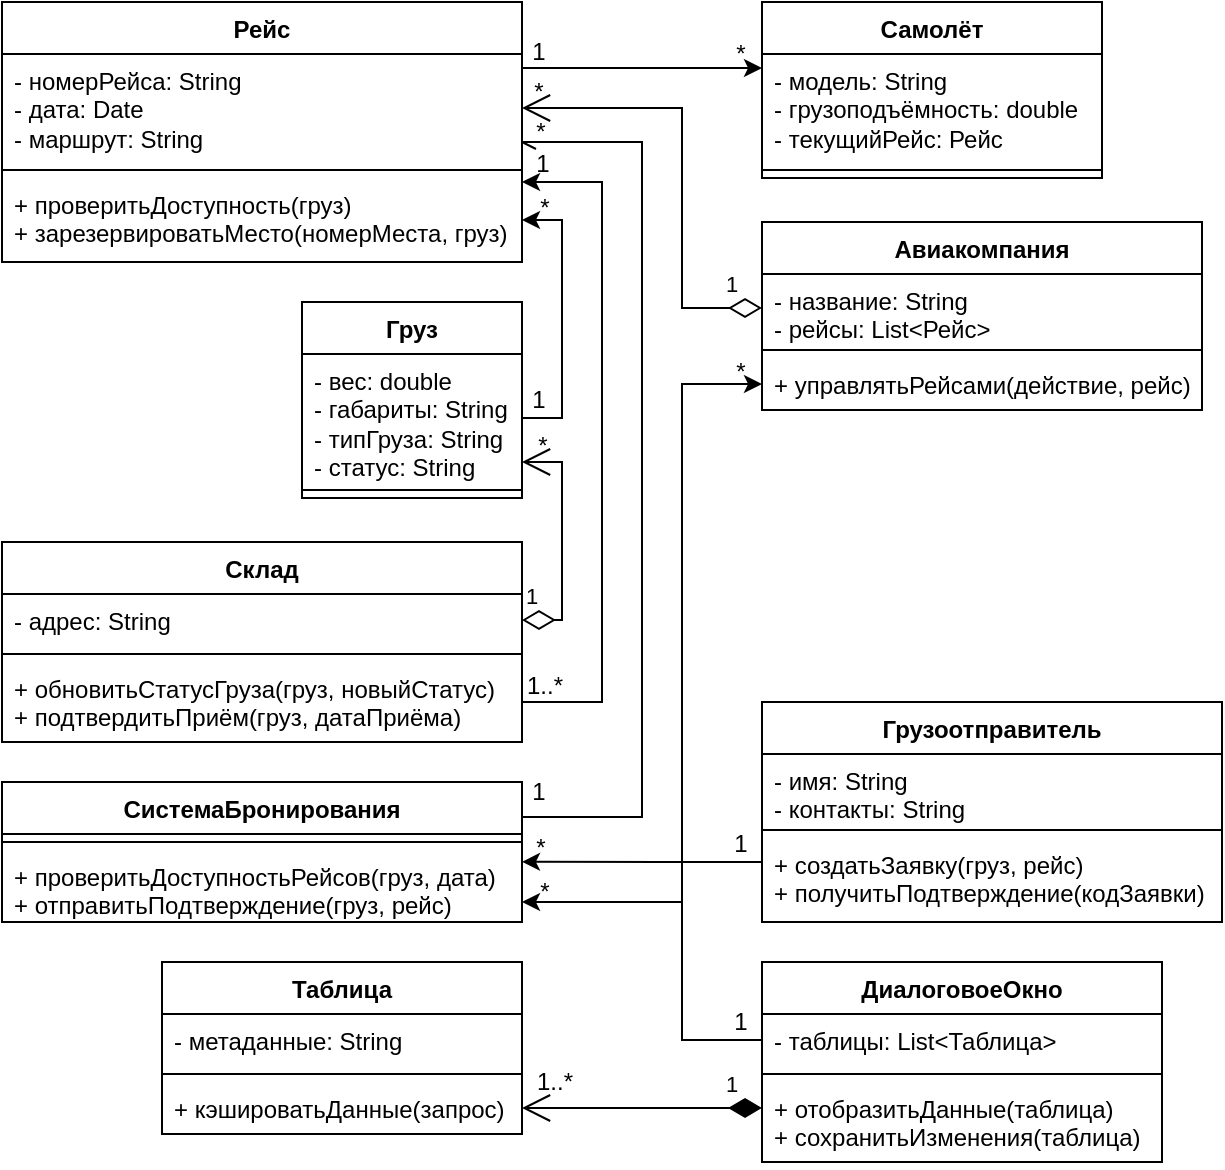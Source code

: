 <mxfile version="26.2.2">
  <diagram id="SXYlK7aQ5QDZkNQ778ot" name="Страница — 1">
    <mxGraphModel dx="705" dy="742" grid="1" gridSize="10" guides="1" tooltips="1" connect="1" arrows="1" fold="1" page="1" pageScale="1" pageWidth="827" pageHeight="1169" math="0" shadow="0">
      <root>
        <mxCell id="0" />
        <mxCell id="1" parent="0" />
        <mxCell id="cw7C1WaWIOOD0q80Ag6G-1" value="Груз" style="swimlane;fontStyle=1;align=center;verticalAlign=top;childLayout=stackLayout;horizontal=1;startSize=26;horizontalStack=0;resizeParent=1;resizeParentMax=0;resizeLast=0;collapsible=1;marginBottom=0;whiteSpace=wrap;html=1;" parent="1" vertex="1">
          <mxGeometry x="250" y="310" width="110" height="98" as="geometry">
            <mxRectangle x="110" y="100" width="100" height="30" as="alternateBounds" />
          </mxGeometry>
        </mxCell>
        <mxCell id="cw7C1WaWIOOD0q80Ag6G-2" value="- вес: double&lt;div&gt;- габариты: String&lt;/div&gt;&lt;div&gt;- типГруза: String&lt;/div&gt;&lt;div&gt;- статус: String&lt;/div&gt;" style="text;strokeColor=none;fillColor=none;align=left;verticalAlign=top;spacingLeft=4;spacingRight=4;overflow=hidden;rotatable=0;points=[[0,0.5],[1,0.5]];portConstraint=eastwest;whiteSpace=wrap;html=1;" parent="cw7C1WaWIOOD0q80Ag6G-1" vertex="1">
          <mxGeometry y="26" width="110" height="64" as="geometry" />
        </mxCell>
        <mxCell id="cw7C1WaWIOOD0q80Ag6G-3" value="" style="line;strokeWidth=1;fillColor=none;align=left;verticalAlign=middle;spacingTop=-1;spacingLeft=3;spacingRight=3;rotatable=0;labelPosition=right;points=[];portConstraint=eastwest;strokeColor=inherit;" parent="cw7C1WaWIOOD0q80Ag6G-1" vertex="1">
          <mxGeometry y="90" width="110" height="8" as="geometry" />
        </mxCell>
        <mxCell id="ejRBWJSLiPAvVZ5RVXBi-35" value="" style="edgeStyle=orthogonalEdgeStyle;rounded=0;orthogonalLoop=1;jettySize=auto;html=1;entryX=1;entryY=0.164;entryDx=0;entryDy=0;entryPerimeter=0;exitX=0;exitY=0.286;exitDx=0;exitDy=0;exitPerimeter=0;" edge="1" parent="1" source="cw7C1WaWIOOD0q80Ag6G-16" target="ejRBWJSLiPAvVZ5RVXBi-20">
          <mxGeometry relative="1" as="geometry">
            <mxPoint x="470" y="580" as="sourcePoint" />
            <mxPoint x="380" y="580" as="targetPoint" />
            <Array as="points">
              <mxPoint x="430" y="590" />
              <mxPoint x="430" y="590" />
            </Array>
          </mxGeometry>
        </mxCell>
        <mxCell id="cw7C1WaWIOOD0q80Ag6G-13" value="Грузоотправитель" style="swimlane;fontStyle=1;align=center;verticalAlign=top;childLayout=stackLayout;horizontal=1;startSize=26;horizontalStack=0;resizeParent=1;resizeParentMax=0;resizeLast=0;collapsible=1;marginBottom=0;whiteSpace=wrap;html=1;" parent="1" vertex="1">
          <mxGeometry x="480" y="510" width="230" height="110" as="geometry" />
        </mxCell>
        <mxCell id="cw7C1WaWIOOD0q80Ag6G-14" value="- имя: String&lt;div&gt;- контакты: String&lt;/div&gt;" style="text;strokeColor=none;fillColor=none;align=left;verticalAlign=top;spacingLeft=4;spacingRight=4;overflow=hidden;rotatable=0;points=[[0,0.5],[1,0.5]];portConstraint=eastwest;whiteSpace=wrap;html=1;" parent="cw7C1WaWIOOD0q80Ag6G-13" vertex="1">
          <mxGeometry y="26" width="230" height="34" as="geometry" />
        </mxCell>
        <mxCell id="cw7C1WaWIOOD0q80Ag6G-15" value="" style="line;strokeWidth=1;fillColor=none;align=left;verticalAlign=middle;spacingTop=-1;spacingLeft=3;spacingRight=3;rotatable=0;labelPosition=right;points=[];portConstraint=eastwest;strokeColor=inherit;" parent="cw7C1WaWIOOD0q80Ag6G-13" vertex="1">
          <mxGeometry y="60" width="230" height="8" as="geometry" />
        </mxCell>
        <mxCell id="cw7C1WaWIOOD0q80Ag6G-16" value="+ создатьЗаявку(груз, рейс)&lt;div&gt;+ получитьПодтверждение(кодЗаявки)&lt;/div&gt;" style="text;strokeColor=none;fillColor=none;align=left;verticalAlign=top;spacingLeft=4;spacingRight=4;overflow=hidden;rotatable=0;points=[[0,0.5],[1,0.5]];portConstraint=eastwest;whiteSpace=wrap;html=1;" parent="cw7C1WaWIOOD0q80Ag6G-13" vertex="1">
          <mxGeometry y="68" width="230" height="42" as="geometry" />
        </mxCell>
        <mxCell id="ejRBWJSLiPAvVZ5RVXBi-1" value="Рейс" style="swimlane;fontStyle=1;align=center;verticalAlign=top;childLayout=stackLayout;horizontal=1;startSize=26;horizontalStack=0;resizeParent=1;resizeParentMax=0;resizeLast=0;collapsible=1;marginBottom=0;whiteSpace=wrap;html=1;" vertex="1" parent="1">
          <mxGeometry x="100" y="160" width="260" height="130" as="geometry" />
        </mxCell>
        <mxCell id="ejRBWJSLiPAvVZ5RVXBi-2" value="- номерРейса: String&lt;div&gt;- дата: Date&lt;/div&gt;&lt;div&gt;- маршрут: String&lt;/div&gt;" style="text;strokeColor=none;fillColor=none;align=left;verticalAlign=top;spacingLeft=4;spacingRight=4;overflow=hidden;rotatable=0;points=[[0,0.5],[1,0.5]];portConstraint=eastwest;whiteSpace=wrap;html=1;" vertex="1" parent="ejRBWJSLiPAvVZ5RVXBi-1">
          <mxGeometry y="26" width="260" height="54" as="geometry" />
        </mxCell>
        <mxCell id="ejRBWJSLiPAvVZ5RVXBi-3" value="" style="line;strokeWidth=1;fillColor=none;align=left;verticalAlign=middle;spacingTop=-1;spacingLeft=3;spacingRight=3;rotatable=0;labelPosition=right;points=[];portConstraint=eastwest;strokeColor=inherit;" vertex="1" parent="ejRBWJSLiPAvVZ5RVXBi-1">
          <mxGeometry y="80" width="260" height="8" as="geometry" />
        </mxCell>
        <mxCell id="ejRBWJSLiPAvVZ5RVXBi-4" value="+ проверитьДоступность(груз)&lt;div&gt;+ зарезервироватьМесто(номерМеста, груз)&lt;/div&gt;" style="text;strokeColor=none;fillColor=none;align=left;verticalAlign=top;spacingLeft=4;spacingRight=4;overflow=hidden;rotatable=0;points=[[0,0.5],[1,0.5]];portConstraint=eastwest;whiteSpace=wrap;html=1;" vertex="1" parent="ejRBWJSLiPAvVZ5RVXBi-1">
          <mxGeometry y="88" width="260" height="42" as="geometry" />
        </mxCell>
        <mxCell id="ejRBWJSLiPAvVZ5RVXBi-5" value="Самолёт" style="swimlane;fontStyle=1;align=center;verticalAlign=top;childLayout=stackLayout;horizontal=1;startSize=26;horizontalStack=0;resizeParent=1;resizeParentMax=0;resizeLast=0;collapsible=1;marginBottom=0;whiteSpace=wrap;html=1;" vertex="1" parent="1">
          <mxGeometry x="480" y="160" width="170" height="88" as="geometry" />
        </mxCell>
        <mxCell id="ejRBWJSLiPAvVZ5RVXBi-6" value="- модель: String&lt;div&gt;- грузоподъёмность: double&lt;/div&gt;&lt;div&gt;- текущийРейс: Рейс&lt;/div&gt;" style="text;strokeColor=none;fillColor=none;align=left;verticalAlign=top;spacingLeft=4;spacingRight=4;overflow=hidden;rotatable=0;points=[[0,0.5],[1,0.5]];portConstraint=eastwest;whiteSpace=wrap;html=1;" vertex="1" parent="ejRBWJSLiPAvVZ5RVXBi-5">
          <mxGeometry y="26" width="170" height="54" as="geometry" />
        </mxCell>
        <mxCell id="ejRBWJSLiPAvVZ5RVXBi-7" value="" style="line;strokeWidth=1;fillColor=none;align=left;verticalAlign=middle;spacingTop=-1;spacingLeft=3;spacingRight=3;rotatable=0;labelPosition=right;points=[];portConstraint=eastwest;strokeColor=inherit;" vertex="1" parent="ejRBWJSLiPAvVZ5RVXBi-5">
          <mxGeometry y="80" width="170" height="8" as="geometry" />
        </mxCell>
        <mxCell id="ejRBWJSLiPAvVZ5RVXBi-9" value="Склад" style="swimlane;fontStyle=1;align=center;verticalAlign=top;childLayout=stackLayout;horizontal=1;startSize=26;horizontalStack=0;resizeParent=1;resizeParentMax=0;resizeLast=0;collapsible=1;marginBottom=0;whiteSpace=wrap;html=1;" vertex="1" parent="1">
          <mxGeometry x="100" y="430" width="260" height="100" as="geometry" />
        </mxCell>
        <mxCell id="ejRBWJSLiPAvVZ5RVXBi-10" value="- адрес: String" style="text;strokeColor=none;fillColor=none;align=left;verticalAlign=top;spacingLeft=4;spacingRight=4;overflow=hidden;rotatable=0;points=[[0,0.5],[1,0.5]];portConstraint=eastwest;whiteSpace=wrap;html=1;" vertex="1" parent="ejRBWJSLiPAvVZ5RVXBi-9">
          <mxGeometry y="26" width="260" height="26" as="geometry" />
        </mxCell>
        <mxCell id="ejRBWJSLiPAvVZ5RVXBi-11" value="" style="line;strokeWidth=1;fillColor=none;align=left;verticalAlign=middle;spacingTop=-1;spacingLeft=3;spacingRight=3;rotatable=0;labelPosition=right;points=[];portConstraint=eastwest;strokeColor=inherit;" vertex="1" parent="ejRBWJSLiPAvVZ5RVXBi-9">
          <mxGeometry y="52" width="260" height="8" as="geometry" />
        </mxCell>
        <mxCell id="ejRBWJSLiPAvVZ5RVXBi-12" value="+ обновитьСтатусГруза(груз, новыйСтатус)&lt;div&gt;+ подтвердитьПриём(груз, датаПриёма)&lt;/div&gt;" style="text;strokeColor=none;fillColor=none;align=left;verticalAlign=top;spacingLeft=4;spacingRight=4;overflow=hidden;rotatable=0;points=[[0,0.5],[1,0.5]];portConstraint=eastwest;whiteSpace=wrap;html=1;" vertex="1" parent="ejRBWJSLiPAvVZ5RVXBi-9">
          <mxGeometry y="60" width="260" height="40" as="geometry" />
        </mxCell>
        <mxCell id="ejRBWJSLiPAvVZ5RVXBi-13" value="Авиакомпания" style="swimlane;fontStyle=1;align=center;verticalAlign=top;childLayout=stackLayout;horizontal=1;startSize=26;horizontalStack=0;resizeParent=1;resizeParentMax=0;resizeLast=0;collapsible=1;marginBottom=0;whiteSpace=wrap;html=1;" vertex="1" parent="1">
          <mxGeometry x="480" y="270" width="220" height="94" as="geometry" />
        </mxCell>
        <mxCell id="ejRBWJSLiPAvVZ5RVXBi-14" value="- название: String&lt;div&gt;- рейсы: List&amp;lt;Рейс&amp;gt;&lt;/div&gt;" style="text;strokeColor=none;fillColor=none;align=left;verticalAlign=top;spacingLeft=4;spacingRight=4;overflow=hidden;rotatable=0;points=[[0,0.5],[1,0.5]];portConstraint=eastwest;whiteSpace=wrap;html=1;" vertex="1" parent="ejRBWJSLiPAvVZ5RVXBi-13">
          <mxGeometry y="26" width="220" height="34" as="geometry" />
        </mxCell>
        <mxCell id="ejRBWJSLiPAvVZ5RVXBi-15" value="" style="line;strokeWidth=1;fillColor=none;align=left;verticalAlign=middle;spacingTop=-1;spacingLeft=3;spacingRight=3;rotatable=0;labelPosition=right;points=[];portConstraint=eastwest;strokeColor=inherit;" vertex="1" parent="ejRBWJSLiPAvVZ5RVXBi-13">
          <mxGeometry y="60" width="220" height="8" as="geometry" />
        </mxCell>
        <mxCell id="ejRBWJSLiPAvVZ5RVXBi-16" value="+ управлятьРейсами(действие, рейс)" style="text;strokeColor=none;fillColor=none;align=left;verticalAlign=top;spacingLeft=4;spacingRight=4;overflow=hidden;rotatable=0;points=[[0,0.5],[1,0.5]];portConstraint=eastwest;whiteSpace=wrap;html=1;" vertex="1" parent="ejRBWJSLiPAvVZ5RVXBi-13">
          <mxGeometry y="68" width="220" height="26" as="geometry" />
        </mxCell>
        <mxCell id="ejRBWJSLiPAvVZ5RVXBi-17" value="СистемаБронирования" style="swimlane;fontStyle=1;align=center;verticalAlign=top;childLayout=stackLayout;horizontal=1;startSize=26;horizontalStack=0;resizeParent=1;resizeParentMax=0;resizeLast=0;collapsible=1;marginBottom=0;whiteSpace=wrap;html=1;" vertex="1" parent="1">
          <mxGeometry x="100" y="550" width="260" height="70" as="geometry" />
        </mxCell>
        <mxCell id="ejRBWJSLiPAvVZ5RVXBi-19" value="" style="line;strokeWidth=1;fillColor=none;align=left;verticalAlign=middle;spacingTop=-1;spacingLeft=3;spacingRight=3;rotatable=0;labelPosition=right;points=[];portConstraint=eastwest;strokeColor=inherit;" vertex="1" parent="ejRBWJSLiPAvVZ5RVXBi-17">
          <mxGeometry y="26" width="260" height="8" as="geometry" />
        </mxCell>
        <mxCell id="ejRBWJSLiPAvVZ5RVXBi-20" value="+ проверитьДоступностьРейсов(груз, дата)&lt;div&gt;+ отправитьПодтверждение(груз, рейс)&lt;/div&gt;" style="text;strokeColor=none;fillColor=none;align=left;verticalAlign=top;spacingLeft=4;spacingRight=4;overflow=hidden;rotatable=0;points=[[0,0.5],[1,0.5]];portConstraint=eastwest;whiteSpace=wrap;html=1;" vertex="1" parent="ejRBWJSLiPAvVZ5RVXBi-17">
          <mxGeometry y="34" width="260" height="36" as="geometry" />
        </mxCell>
        <mxCell id="ejRBWJSLiPAvVZ5RVXBi-21" value="ДиалоговоеОкно" style="swimlane;fontStyle=1;align=center;verticalAlign=top;childLayout=stackLayout;horizontal=1;startSize=26;horizontalStack=0;resizeParent=1;resizeParentMax=0;resizeLast=0;collapsible=1;marginBottom=0;whiteSpace=wrap;html=1;" vertex="1" parent="1">
          <mxGeometry x="480" y="640" width="200" height="100" as="geometry" />
        </mxCell>
        <mxCell id="ejRBWJSLiPAvVZ5RVXBi-22" value="- таблицы: List&amp;lt;Таблица&amp;gt;" style="text;strokeColor=none;fillColor=none;align=left;verticalAlign=top;spacingLeft=4;spacingRight=4;overflow=hidden;rotatable=0;points=[[0,0.5],[1,0.5]];portConstraint=eastwest;whiteSpace=wrap;html=1;" vertex="1" parent="ejRBWJSLiPAvVZ5RVXBi-21">
          <mxGeometry y="26" width="200" height="26" as="geometry" />
        </mxCell>
        <mxCell id="ejRBWJSLiPAvVZ5RVXBi-23" value="" style="line;strokeWidth=1;fillColor=none;align=left;verticalAlign=middle;spacingTop=-1;spacingLeft=3;spacingRight=3;rotatable=0;labelPosition=right;points=[];portConstraint=eastwest;strokeColor=inherit;" vertex="1" parent="ejRBWJSLiPAvVZ5RVXBi-21">
          <mxGeometry y="52" width="200" height="8" as="geometry" />
        </mxCell>
        <mxCell id="ejRBWJSLiPAvVZ5RVXBi-24" value="+ отобразитьДанные(таблица)&lt;div&gt;+ сохранитьИзменения(таблица)&lt;/div&gt;" style="text;strokeColor=none;fillColor=none;align=left;verticalAlign=top;spacingLeft=4;spacingRight=4;overflow=hidden;rotatable=0;points=[[0,0.5],[1,0.5]];portConstraint=eastwest;whiteSpace=wrap;html=1;" vertex="1" parent="ejRBWJSLiPAvVZ5RVXBi-21">
          <mxGeometry y="60" width="200" height="40" as="geometry" />
        </mxCell>
        <mxCell id="ejRBWJSLiPAvVZ5RVXBi-25" value="Таблица" style="swimlane;fontStyle=1;align=center;verticalAlign=top;childLayout=stackLayout;horizontal=1;startSize=26;horizontalStack=0;resizeParent=1;resizeParentMax=0;resizeLast=0;collapsible=1;marginBottom=0;whiteSpace=wrap;html=1;" vertex="1" parent="1">
          <mxGeometry x="180" y="640" width="180" height="86" as="geometry" />
        </mxCell>
        <mxCell id="ejRBWJSLiPAvVZ5RVXBi-26" value="- метаданные: String" style="text;strokeColor=none;fillColor=none;align=left;verticalAlign=top;spacingLeft=4;spacingRight=4;overflow=hidden;rotatable=0;points=[[0,0.5],[1,0.5]];portConstraint=eastwest;whiteSpace=wrap;html=1;" vertex="1" parent="ejRBWJSLiPAvVZ5RVXBi-25">
          <mxGeometry y="26" width="180" height="26" as="geometry" />
        </mxCell>
        <mxCell id="ejRBWJSLiPAvVZ5RVXBi-27" value="" style="line;strokeWidth=1;fillColor=none;align=left;verticalAlign=middle;spacingTop=-1;spacingLeft=3;spacingRight=3;rotatable=0;labelPosition=right;points=[];portConstraint=eastwest;strokeColor=inherit;" vertex="1" parent="ejRBWJSLiPAvVZ5RVXBi-25">
          <mxGeometry y="52" width="180" height="8" as="geometry" />
        </mxCell>
        <mxCell id="ejRBWJSLiPAvVZ5RVXBi-28" value="+ кэшироватьДанные(запрос)" style="text;strokeColor=none;fillColor=none;align=left;verticalAlign=top;spacingLeft=4;spacingRight=4;overflow=hidden;rotatable=0;points=[[0,0.5],[1,0.5]];portConstraint=eastwest;whiteSpace=wrap;html=1;" vertex="1" parent="ejRBWJSLiPAvVZ5RVXBi-25">
          <mxGeometry y="60" width="180" height="26" as="geometry" />
        </mxCell>
        <mxCell id="ejRBWJSLiPAvVZ5RVXBi-36" style="edgeStyle=orthogonalEdgeStyle;rounded=0;orthogonalLoop=1;jettySize=auto;html=1;exitX=1;exitY=0.5;exitDx=0;exitDy=0;entryX=0;entryY=0.5;entryDx=0;entryDy=0;" edge="1" parent="1">
          <mxGeometry relative="1" as="geometry">
            <mxPoint x="360.0" y="193" as="sourcePoint" />
            <mxPoint x="480" y="193" as="targetPoint" />
            <Array as="points" />
          </mxGeometry>
        </mxCell>
        <mxCell id="ejRBWJSLiPAvVZ5RVXBi-42" style="edgeStyle=orthogonalEdgeStyle;rounded=0;orthogonalLoop=1;jettySize=auto;html=1;endArrow=openAsync;endFill=0;exitX=1;exitY=0.25;exitDx=0;exitDy=0;" edge="1" parent="1" source="ejRBWJSLiPAvVZ5RVXBi-17" target="ejRBWJSLiPAvVZ5RVXBi-2">
          <mxGeometry relative="1" as="geometry">
            <mxPoint x="360" y="580" as="sourcePoint" />
            <mxPoint x="370" y="260" as="targetPoint" />
            <Array as="points">
              <mxPoint x="420" y="568" />
              <mxPoint x="420" y="230" />
            </Array>
          </mxGeometry>
        </mxCell>
        <mxCell id="ejRBWJSLiPAvVZ5RVXBi-43" style="edgeStyle=orthogonalEdgeStyle;rounded=0;orthogonalLoop=1;jettySize=auto;html=1;exitX=0;exitY=0.5;exitDx=0;exitDy=0;entryX=0;entryY=0.5;entryDx=0;entryDy=0;" edge="1" parent="1" source="ejRBWJSLiPAvVZ5RVXBi-22" target="ejRBWJSLiPAvVZ5RVXBi-16">
          <mxGeometry relative="1" as="geometry">
            <mxPoint x="440" y="620" as="targetPoint" />
            <Array as="points">
              <mxPoint x="440" y="679" />
              <mxPoint x="440" y="351" />
            </Array>
          </mxGeometry>
        </mxCell>
        <mxCell id="ejRBWJSLiPAvVZ5RVXBi-44" style="edgeStyle=orthogonalEdgeStyle;rounded=0;orthogonalLoop=1;jettySize=auto;html=1;exitX=0;exitY=0.5;exitDx=0;exitDy=0;entryX=1;entryY=0.722;entryDx=0;entryDy=0;entryPerimeter=0;" edge="1" parent="1" source="ejRBWJSLiPAvVZ5RVXBi-22" target="ejRBWJSLiPAvVZ5RVXBi-20">
          <mxGeometry relative="1" as="geometry">
            <Array as="points">
              <mxPoint x="440" y="679" />
              <mxPoint x="440" y="610" />
            </Array>
          </mxGeometry>
        </mxCell>
        <mxCell id="ejRBWJSLiPAvVZ5RVXBi-45" style="edgeStyle=orthogonalEdgeStyle;rounded=0;orthogonalLoop=1;jettySize=auto;html=1;exitX=1;exitY=0.5;exitDx=0;exitDy=0;" edge="1" parent="1" source="ejRBWJSLiPAvVZ5RVXBi-12" target="ejRBWJSLiPAvVZ5RVXBi-4">
          <mxGeometry relative="1" as="geometry">
            <Array as="points">
              <mxPoint x="400" y="510" />
              <mxPoint x="400" y="250" />
            </Array>
          </mxGeometry>
        </mxCell>
        <mxCell id="ejRBWJSLiPAvVZ5RVXBi-47" style="edgeStyle=orthogonalEdgeStyle;rounded=0;orthogonalLoop=1;jettySize=auto;html=1;exitX=1;exitY=0.5;exitDx=0;exitDy=0;" edge="1" parent="1" source="cw7C1WaWIOOD0q80Ag6G-2" target="ejRBWJSLiPAvVZ5RVXBi-4">
          <mxGeometry relative="1" as="geometry" />
        </mxCell>
        <mxCell id="ejRBWJSLiPAvVZ5RVXBi-48" value="1" style="endArrow=open;html=1;endSize=12;startArrow=diamondThin;startSize=14;startFill=0;edgeStyle=orthogonalEdgeStyle;align=left;verticalAlign=bottom;rounded=0;exitX=0;exitY=0.5;exitDx=0;exitDy=0;entryX=1;entryY=0.5;entryDx=0;entryDy=0;" edge="1" parent="1" source="ejRBWJSLiPAvVZ5RVXBi-14" target="ejRBWJSLiPAvVZ5RVXBi-2">
          <mxGeometry x="-0.818" y="-3" relative="1" as="geometry">
            <mxPoint x="515" y="429" as="sourcePoint" />
            <mxPoint x="675" y="429" as="targetPoint" />
            <Array as="points">
              <mxPoint x="440" y="313" />
              <mxPoint x="440" y="213" />
            </Array>
            <mxPoint as="offset" />
          </mxGeometry>
        </mxCell>
        <mxCell id="ejRBWJSLiPAvVZ5RVXBi-49" value="1" style="endArrow=open;html=1;endSize=12;startArrow=diamondThin;startSize=14;startFill=0;edgeStyle=orthogonalEdgeStyle;align=left;verticalAlign=bottom;rounded=0;exitX=1;exitY=0.5;exitDx=0;exitDy=0;" edge="1" parent="1" source="ejRBWJSLiPAvVZ5RVXBi-10" target="cw7C1WaWIOOD0q80Ag6G-2">
          <mxGeometry x="-1" y="3" relative="1" as="geometry">
            <mxPoint x="490" y="430" as="sourcePoint" />
            <mxPoint x="400" y="380" as="targetPoint" />
            <Array as="points">
              <mxPoint x="380" y="469" />
              <mxPoint x="380" y="390" />
            </Array>
          </mxGeometry>
        </mxCell>
        <mxCell id="ejRBWJSLiPAvVZ5RVXBi-50" value="1" style="endArrow=open;html=1;endSize=12;startArrow=diamondThin;startSize=14;startFill=1;edgeStyle=orthogonalEdgeStyle;align=left;verticalAlign=bottom;rounded=0;" edge="1" parent="1" source="ejRBWJSLiPAvVZ5RVXBi-24" target="ejRBWJSLiPAvVZ5RVXBi-28">
          <mxGeometry x="-0.667" y="-3" relative="1" as="geometry">
            <mxPoint x="340" y="430" as="sourcePoint" />
            <mxPoint x="500" y="430" as="targetPoint" />
            <Array as="points">
              <mxPoint x="450" y="713" />
              <mxPoint x="450" y="713" />
            </Array>
            <mxPoint as="offset" />
          </mxGeometry>
        </mxCell>
        <mxCell id="ejRBWJSLiPAvVZ5RVXBi-52" value="*" style="text;html=1;align=center;verticalAlign=middle;resizable=0;points=[];autosize=1;strokeColor=none;fillColor=none;" vertex="1" parent="1">
          <mxGeometry x="353" y="190" width="30" height="30" as="geometry" />
        </mxCell>
        <mxCell id="ejRBWJSLiPAvVZ5RVXBi-54" value="1" style="text;html=1;align=center;verticalAlign=middle;resizable=0;points=[];autosize=1;strokeColor=none;fillColor=none;" vertex="1" parent="1">
          <mxGeometry x="355" y="226" width="30" height="30" as="geometry" />
        </mxCell>
        <mxCell id="ejRBWJSLiPAvVZ5RVXBi-55" value="1..*" style="text;html=1;align=center;verticalAlign=middle;resizable=0;points=[];autosize=1;strokeColor=none;fillColor=none;" vertex="1" parent="1">
          <mxGeometry x="351" y="487" width="40" height="30" as="geometry" />
        </mxCell>
        <mxCell id="ejRBWJSLiPAvVZ5RVXBi-56" value="1" style="text;html=1;align=center;verticalAlign=middle;resizable=0;points=[];autosize=1;strokeColor=none;fillColor=none;" vertex="1" parent="1">
          <mxGeometry x="353" y="170" width="30" height="30" as="geometry" />
        </mxCell>
        <mxCell id="ejRBWJSLiPAvVZ5RVXBi-58" value="1" style="text;html=1;align=center;verticalAlign=middle;resizable=0;points=[];autosize=1;strokeColor=none;fillColor=none;" vertex="1" parent="1">
          <mxGeometry x="353" y="344" width="30" height="30" as="geometry" />
        </mxCell>
        <mxCell id="ejRBWJSLiPAvVZ5RVXBi-59" value="*" style="text;html=1;align=center;verticalAlign=middle;resizable=0;points=[];autosize=1;strokeColor=none;fillColor=none;" vertex="1" parent="1">
          <mxGeometry x="354" y="568" width="30" height="30" as="geometry" />
        </mxCell>
        <mxCell id="ejRBWJSLiPAvVZ5RVXBi-60" value="*" style="text;html=1;align=center;verticalAlign=middle;resizable=0;points=[];autosize=1;strokeColor=none;fillColor=none;" vertex="1" parent="1">
          <mxGeometry x="356" y="248" width="30" height="30" as="geometry" />
        </mxCell>
        <mxCell id="ejRBWJSLiPAvVZ5RVXBi-61" value="*" style="text;html=1;align=center;verticalAlign=middle;resizable=0;points=[];autosize=1;strokeColor=none;fillColor=none;" vertex="1" parent="1">
          <mxGeometry x="355" y="367" width="30" height="30" as="geometry" />
        </mxCell>
        <mxCell id="ejRBWJSLiPAvVZ5RVXBi-63" value="*" style="text;html=1;align=center;verticalAlign=middle;resizable=0;points=[];autosize=1;strokeColor=none;fillColor=none;" vertex="1" parent="1">
          <mxGeometry x="454" y="171" width="30" height="30" as="geometry" />
        </mxCell>
        <mxCell id="ejRBWJSLiPAvVZ5RVXBi-64" value="1" style="text;html=1;align=center;verticalAlign=middle;resizable=0;points=[];autosize=1;strokeColor=none;fillColor=none;" vertex="1" parent="1">
          <mxGeometry x="454" y="655" width="30" height="30" as="geometry" />
        </mxCell>
        <mxCell id="ejRBWJSLiPAvVZ5RVXBi-65" value="1" style="text;html=1;align=center;verticalAlign=middle;resizable=0;points=[];autosize=1;strokeColor=none;fillColor=none;" vertex="1" parent="1">
          <mxGeometry x="353" y="540" width="30" height="30" as="geometry" />
        </mxCell>
        <mxCell id="ejRBWJSLiPAvVZ5RVXBi-66" value="1..*" style="text;html=1;align=center;verticalAlign=middle;resizable=0;points=[];autosize=1;strokeColor=none;fillColor=none;" vertex="1" parent="1">
          <mxGeometry x="356" y="685" width="40" height="30" as="geometry" />
        </mxCell>
        <mxCell id="ejRBWJSLiPAvVZ5RVXBi-67" value="*" style="text;html=1;align=center;verticalAlign=middle;resizable=0;points=[];autosize=1;strokeColor=none;fillColor=none;" vertex="1" parent="1">
          <mxGeometry x="356" y="590" width="30" height="30" as="geometry" />
        </mxCell>
        <mxCell id="ejRBWJSLiPAvVZ5RVXBi-68" value="*" style="text;html=1;align=center;verticalAlign=middle;resizable=0;points=[];autosize=1;strokeColor=none;fillColor=none;" vertex="1" parent="1">
          <mxGeometry x="454" y="330" width="30" height="30" as="geometry" />
        </mxCell>
        <mxCell id="ejRBWJSLiPAvVZ5RVXBi-69" value="*" style="text;html=1;align=center;verticalAlign=middle;resizable=0;points=[];autosize=1;strokeColor=none;fillColor=none;" vertex="1" parent="1">
          <mxGeometry x="354" y="210" width="30" height="30" as="geometry" />
        </mxCell>
        <mxCell id="ejRBWJSLiPAvVZ5RVXBi-70" value="1" style="text;html=1;align=center;verticalAlign=middle;resizable=0;points=[];autosize=1;strokeColor=none;fillColor=none;" vertex="1" parent="1">
          <mxGeometry x="454" y="566" width="30" height="30" as="geometry" />
        </mxCell>
      </root>
    </mxGraphModel>
  </diagram>
</mxfile>
